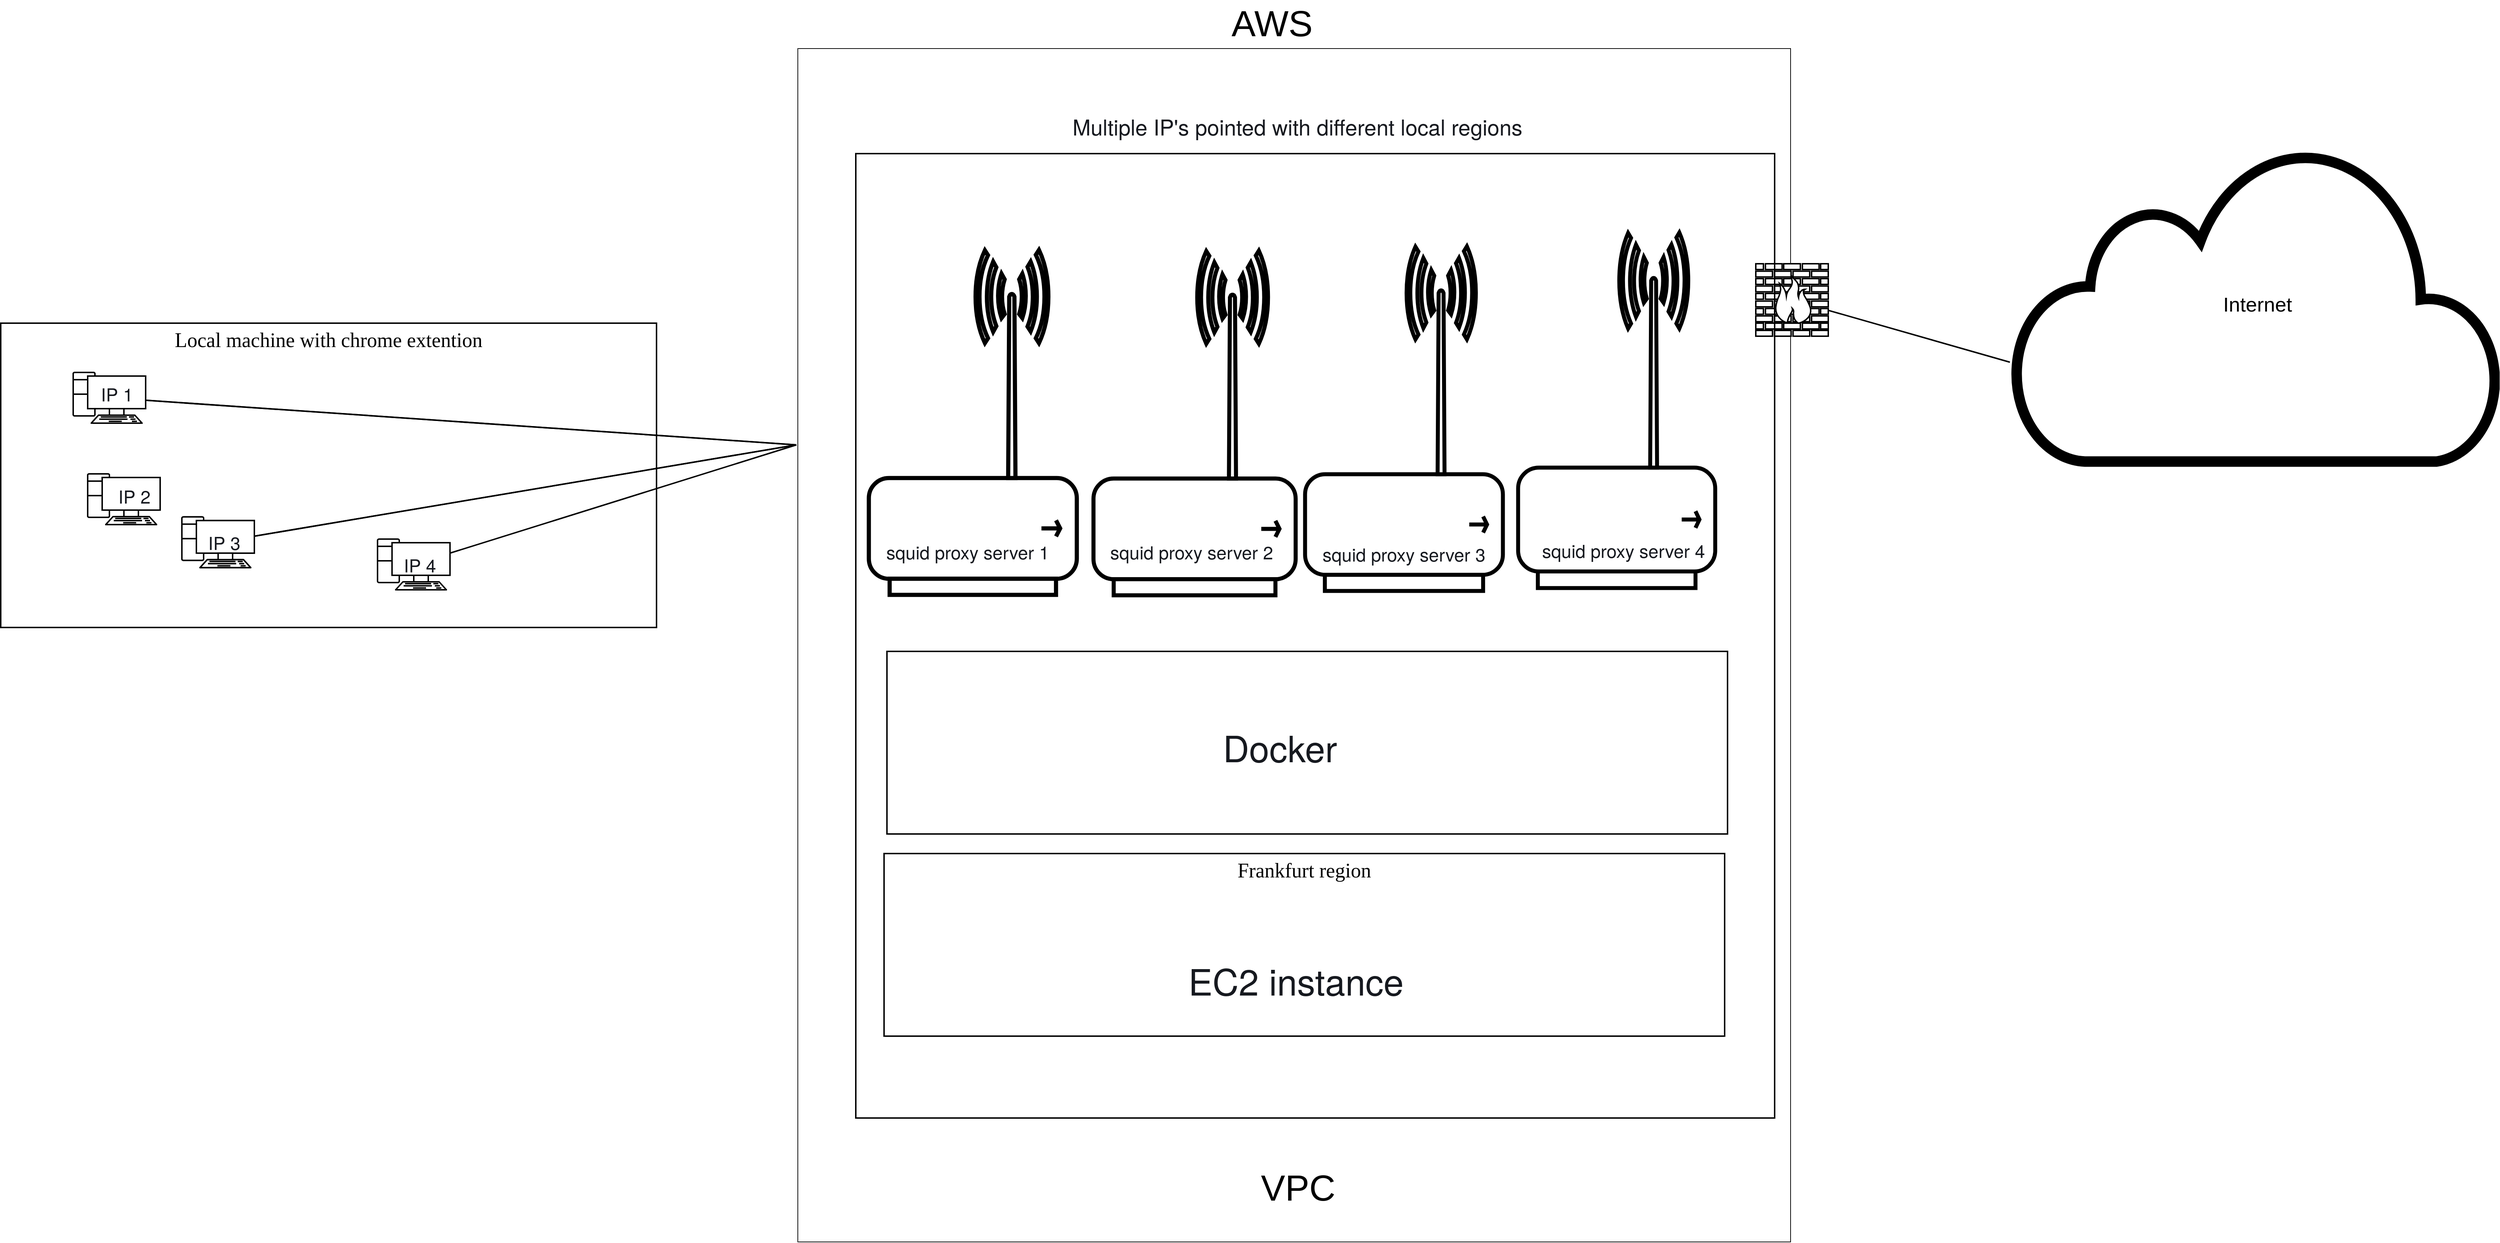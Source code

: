 <mxfile version="13.10.1" type="github">
  <diagram name="Page-1" id="bfe91b75-5d2c-26a0-9c1d-138518896778">
    <mxGraphModel dx="5263" dy="2177" grid="0" gridSize="10" guides="1" tooltips="1" connect="1" arrows="1" fold="1" page="0" pageScale="1" pageWidth="1100" pageHeight="850" background="none" math="0" shadow="0">
      <root>
        <mxCell id="0" />
        <mxCell id="HQYTzcnKR_xj2mCuHYZr-74" value="Untitled Layer" parent="0" />
        <mxCell id="HQYTzcnKR_xj2mCuHYZr-75" value="Local machine with chrome extention&lt;br&gt;" style="whiteSpace=wrap;html=1;shadow=0;comic=0;strokeWidth=2;fillColor=none;fontFamily=Verdana;fontSize=28;align=center;arcSize=11;verticalAlign=top;" vertex="1" parent="HQYTzcnKR_xj2mCuHYZr-74">
          <mxGeometry x="-1044" y="532" width="905" height="420" as="geometry" />
        </mxCell>
        <mxCell id="HQYTzcnKR_xj2mCuHYZr-78" style="edgeStyle=none;html=1;labelBackgroundColor=none;endArrow=none;endFill=0;strokeWidth=2;fontFamily=Verdana;fontSize=15;" edge="1" parent="HQYTzcnKR_xj2mCuHYZr-74" source="HQYTzcnKR_xj2mCuHYZr-79">
          <mxGeometry relative="1" as="geometry">
            <mxPoint x="1466.0" y="497" as="targetPoint" />
          </mxGeometry>
        </mxCell>
        <mxCell id="HQYTzcnKR_xj2mCuHYZr-79" value="" style="verticalAlign=top;verticalLabelPosition=bottom;labelPosition=center;align=center;html=1;gradientDirection=north;strokeWidth=2;shape=mxgraph.networks.router;shadow=0;comic=0;" vertex="1" parent="HQYTzcnKR_xj2mCuHYZr-74">
          <mxGeometry x="1276" y="482" width="100" height="30" as="geometry" />
        </mxCell>
        <mxCell id="HQYTzcnKR_xj2mCuHYZr-80" value="" style="verticalAlign=top;verticalLabelPosition=bottom;labelPosition=center;align=center;html=1;gradientDirection=north;strokeWidth=2;shape=mxgraph.networks.pc;shadow=0;comic=0;" vertex="1" parent="HQYTzcnKR_xj2mCuHYZr-74">
          <mxGeometry x="106.0" y="365" width="100" height="70" as="geometry" />
        </mxCell>
        <mxCell id="HQYTzcnKR_xj2mCuHYZr-81" value="" style="verticalAlign=top;verticalLabelPosition=bottom;labelPosition=center;align=center;html=1;gradientDirection=north;strokeWidth=2;shape=mxgraph.networks.pc;shadow=0;comic=0;" vertex="1" parent="HQYTzcnKR_xj2mCuHYZr-74">
          <mxGeometry x="246.0" y="365" width="100" height="70" as="geometry" />
        </mxCell>
        <mxCell id="HQYTzcnKR_xj2mCuHYZr-82" value="" style="verticalAlign=top;verticalLabelPosition=bottom;labelPosition=center;align=center;html=1;gradientDirection=north;strokeWidth=2;shape=mxgraph.networks.pc;shadow=0;comic=0;" vertex="1" parent="HQYTzcnKR_xj2mCuHYZr-74">
          <mxGeometry x="366.0" y="365" width="100" height="70" as="geometry" />
        </mxCell>
        <mxCell id="HQYTzcnKR_xj2mCuHYZr-83" value="" style="verticalAlign=top;verticalLabelPosition=bottom;labelPosition=center;align=center;html=1;gradientDirection=north;strokeWidth=2;shape=mxgraph.networks.pc;shadow=0;comic=0;" vertex="1" parent="HQYTzcnKR_xj2mCuHYZr-74">
          <mxGeometry x="486.0" y="365" width="100" height="70" as="geometry" />
        </mxCell>
        <mxCell id="HQYTzcnKR_xj2mCuHYZr-84" value="" style="verticalAlign=top;verticalLabelPosition=bottom;labelPosition=center;align=center;html=1;gradientDirection=north;strokeWidth=2;shape=mxgraph.networks.pc;shadow=0;comic=0;" vertex="1" parent="HQYTzcnKR_xj2mCuHYZr-74">
          <mxGeometry x="616.0" y="365" width="100" height="70" as="geometry" />
        </mxCell>
        <mxCell id="HQYTzcnKR_xj2mCuHYZr-85" value="" style="verticalAlign=top;verticalLabelPosition=bottom;labelPosition=center;align=center;html=1;gradientDirection=north;strokeWidth=2;shape=mxgraph.networks.printer;shadow=0;comic=0;" vertex="1" parent="HQYTzcnKR_xj2mCuHYZr-74">
          <mxGeometry x="746.0" y="350" width="100" height="100" as="geometry" />
        </mxCell>
        <mxCell id="HQYTzcnKR_xj2mCuHYZr-86" style="edgeStyle=orthogonalEdgeStyle;html=1;labelBackgroundColor=none;endArrow=none;endFill=0;strokeWidth=2;fontFamily=Verdana;fontSize=15;" edge="1" parent="HQYTzcnKR_xj2mCuHYZr-74" source="HQYTzcnKR_xj2mCuHYZr-87" target="HQYTzcnKR_xj2mCuHYZr-79">
          <mxGeometry relative="1" as="geometry">
            <mxPoint x="1056.0" y="10" as="targetPoint" />
            <mxPoint x="1176" y="220" as="sourcePoint" />
            <Array as="points">
              <mxPoint x="1316" y="250" />
            </Array>
          </mxGeometry>
        </mxCell>
        <mxCell id="HQYTzcnKR_xj2mCuHYZr-87" value="" style="verticalAlign=top;verticalLabelPosition=bottom;labelPosition=center;align=center;html=1;gradientDirection=north;strokeWidth=2;shape=mxgraph.networks.wireless_hub;shadow=0;comic=0;" vertex="1" parent="HQYTzcnKR_xj2mCuHYZr-74">
          <mxGeometry x="646.0" y="175" width="100" height="85" as="geometry" />
        </mxCell>
        <mxCell id="HQYTzcnKR_xj2mCuHYZr-88" style="edgeStyle=none;html=1;labelBackgroundColor=none;endArrow=none;endFill=0;strokeWidth=2;fontFamily=Verdana;fontSize=15;" edge="1" parent="HQYTzcnKR_xj2mCuHYZr-74" source="HQYTzcnKR_xj2mCuHYZr-80" target="HQYTzcnKR_xj2mCuHYZr-87">
          <mxGeometry relative="1" as="geometry">
            <mxPoint x="626.0" y="295" as="targetPoint" />
          </mxGeometry>
        </mxCell>
        <mxCell id="HQYTzcnKR_xj2mCuHYZr-89" style="edgeStyle=none;html=1;labelBackgroundColor=none;endArrow=none;endFill=0;strokeWidth=2;fontFamily=Verdana;fontSize=15;" edge="1" parent="HQYTzcnKR_xj2mCuHYZr-74" source="HQYTzcnKR_xj2mCuHYZr-82" target="HQYTzcnKR_xj2mCuHYZr-87">
          <mxGeometry relative="1" as="geometry" />
        </mxCell>
        <mxCell id="HQYTzcnKR_xj2mCuHYZr-90" style="edgeStyle=none;html=1;labelBackgroundColor=none;endArrow=none;endFill=0;strokeWidth=2;fontFamily=Verdana;fontSize=15;" edge="1" parent="HQYTzcnKR_xj2mCuHYZr-74" source="HQYTzcnKR_xj2mCuHYZr-83" target="HQYTzcnKR_xj2mCuHYZr-87">
          <mxGeometry relative="1" as="geometry" />
        </mxCell>
        <mxCell id="HQYTzcnKR_xj2mCuHYZr-91" style="edgeStyle=none;html=1;labelBackgroundColor=none;endArrow=none;endFill=0;strokeWidth=2;fontFamily=Verdana;fontSize=15;" edge="1" parent="HQYTzcnKR_xj2mCuHYZr-74" source="HQYTzcnKR_xj2mCuHYZr-84" target="HQYTzcnKR_xj2mCuHYZr-87">
          <mxGeometry relative="1" as="geometry" />
        </mxCell>
        <mxCell id="HQYTzcnKR_xj2mCuHYZr-92" style="edgeStyle=none;html=1;labelBackgroundColor=none;endArrow=none;endFill=0;strokeWidth=2;fontFamily=Verdana;fontSize=15;" edge="1" parent="HQYTzcnKR_xj2mCuHYZr-74" source="HQYTzcnKR_xj2mCuHYZr-85" target="HQYTzcnKR_xj2mCuHYZr-87">
          <mxGeometry relative="1" as="geometry" />
        </mxCell>
        <mxCell id="HQYTzcnKR_xj2mCuHYZr-93" value="" style="verticalAlign=top;verticalLabelPosition=bottom;labelPosition=center;align=center;html=1;gradientDirection=north;strokeWidth=2;shape=mxgraph.networks.pc;shadow=0;comic=0;" vertex="1" parent="HQYTzcnKR_xj2mCuHYZr-74">
          <mxGeometry x="-944.0" y="600.002" width="100" height="70" as="geometry" />
        </mxCell>
        <mxCell id="HQYTzcnKR_xj2mCuHYZr-94" value="" style="verticalAlign=top;verticalLabelPosition=bottom;labelPosition=center;align=center;html=1;gradientDirection=north;strokeWidth=2;shape=mxgraph.networks.pc;shadow=0;comic=0;" vertex="1" parent="HQYTzcnKR_xj2mCuHYZr-74">
          <mxGeometry x="-924.0" y="740.002" width="100" height="70" as="geometry" />
        </mxCell>
        <mxCell id="HQYTzcnKR_xj2mCuHYZr-95" value="" style="verticalAlign=top;verticalLabelPosition=bottom;labelPosition=center;align=center;html=1;gradientDirection=north;strokeWidth=2;shape=mxgraph.networks.pc;shadow=0;comic=0;" vertex="1" parent="HQYTzcnKR_xj2mCuHYZr-74">
          <mxGeometry x="-794.0" y="799.412" width="100" height="70" as="geometry" />
        </mxCell>
        <mxCell id="HQYTzcnKR_xj2mCuHYZr-96" value="" style="verticalAlign=top;verticalLabelPosition=bottom;labelPosition=center;align=center;html=1;gradientDirection=north;strokeWidth=2;shape=mxgraph.networks.pc;shadow=0;comic=0;" vertex="1" parent="HQYTzcnKR_xj2mCuHYZr-74">
          <mxGeometry x="-524.0" y="830.002" width="100" height="70" as="geometry" />
        </mxCell>
        <mxCell id="HQYTzcnKR_xj2mCuHYZr-97" value="" style="verticalAlign=top;verticalLabelPosition=bottom;labelPosition=center;align=center;html=1;gradientDirection=north;strokeWidth=2;shape=mxgraph.networks.pc;shadow=0;comic=0;" vertex="1" parent="HQYTzcnKR_xj2mCuHYZr-74">
          <mxGeometry x="616.0" y="799.412" width="100" height="70" as="geometry" />
        </mxCell>
        <mxCell id="HQYTzcnKR_xj2mCuHYZr-98" style="edgeStyle=orthogonalEdgeStyle;html=1;labelBackgroundColor=none;endArrow=none;endFill=0;strokeWidth=2;fontFamily=Verdana;fontSize=15;" edge="1" parent="HQYTzcnKR_xj2mCuHYZr-74" source="HQYTzcnKR_xj2mCuHYZr-99" target="HQYTzcnKR_xj2mCuHYZr-79">
          <mxGeometry relative="1" as="geometry">
            <mxPoint x="1156" y="30" as="targetPoint" />
            <Array as="points">
              <mxPoint x="1316" y="680" />
            </Array>
          </mxGeometry>
        </mxCell>
        <mxCell id="HQYTzcnKR_xj2mCuHYZr-99" value="" style="verticalAlign=top;verticalLabelPosition=bottom;labelPosition=center;align=center;html=1;gradientDirection=north;strokeWidth=2;shape=mxgraph.networks.wireless_hub;shadow=0;comic=0;" vertex="1" parent="HQYTzcnKR_xj2mCuHYZr-74">
          <mxGeometry x="646.0" y="609.412" width="100" height="85" as="geometry" />
        </mxCell>
        <mxCell id="HQYTzcnKR_xj2mCuHYZr-100" style="edgeStyle=none;html=1;labelBackgroundColor=none;endArrow=none;endFill=0;strokeWidth=2;fontFamily=Verdana;fontSize=15;entryX=0;entryY=0.5;entryDx=0;entryDy=0;" edge="1" parent="HQYTzcnKR_xj2mCuHYZr-74" source="HQYTzcnKR_xj2mCuHYZr-93">
          <mxGeometry relative="1" as="geometry">
            <mxPoint x="54" y="700" as="targetPoint" />
          </mxGeometry>
        </mxCell>
        <mxCell id="HQYTzcnKR_xj2mCuHYZr-101" style="edgeStyle=none;html=1;labelBackgroundColor=none;endArrow=none;endFill=0;strokeWidth=2;fontFamily=Verdana;fontSize=15;entryX=0;entryY=0.5;entryDx=0;entryDy=0;" edge="1" parent="HQYTzcnKR_xj2mCuHYZr-74" source="HQYTzcnKR_xj2mCuHYZr-95">
          <mxGeometry relative="1" as="geometry">
            <mxPoint x="54" y="700" as="targetPoint" />
          </mxGeometry>
        </mxCell>
        <mxCell id="HQYTzcnKR_xj2mCuHYZr-102" style="edgeStyle=none;html=1;labelBackgroundColor=none;endArrow=none;endFill=0;strokeWidth=2;fontFamily=Verdana;fontSize=15;entryX=0;entryY=0.5;entryDx=0;entryDy=0;" edge="1" parent="HQYTzcnKR_xj2mCuHYZr-74" source="HQYTzcnKR_xj2mCuHYZr-96">
          <mxGeometry relative="1" as="geometry">
            <mxPoint x="54" y="700" as="targetPoint" />
          </mxGeometry>
        </mxCell>
        <mxCell id="HQYTzcnKR_xj2mCuHYZr-103" style="edgeStyle=none;html=1;labelBackgroundColor=none;endArrow=none;endFill=0;strokeWidth=2;fontFamily=Verdana;fontSize=15;" edge="1" parent="HQYTzcnKR_xj2mCuHYZr-74" source="HQYTzcnKR_xj2mCuHYZr-97" target="HQYTzcnKR_xj2mCuHYZr-99">
          <mxGeometry relative="1" as="geometry" />
        </mxCell>
        <mxCell id="HQYTzcnKR_xj2mCuHYZr-111" value="" style="verticalAlign=top;verticalLabelPosition=bottom;labelPosition=center;align=center;html=1;gradientDirection=north;strokeWidth=2;shape=mxgraph.networks.pc;shadow=0;comic=0;" vertex="1" parent="HQYTzcnKR_xj2mCuHYZr-74">
          <mxGeometry x="106.0" y="1270.412" width="100" height="70" as="geometry" />
        </mxCell>
        <mxCell id="HQYTzcnKR_xj2mCuHYZr-112" value="" style="verticalAlign=top;verticalLabelPosition=bottom;labelPosition=center;align=center;html=1;gradientDirection=north;strokeWidth=2;shape=mxgraph.networks.pc;shadow=0;comic=0;" vertex="1" parent="HQYTzcnKR_xj2mCuHYZr-74">
          <mxGeometry x="246.0" y="1270.412" width="100" height="70" as="geometry" />
        </mxCell>
        <mxCell id="HQYTzcnKR_xj2mCuHYZr-113" value="" style="verticalAlign=top;verticalLabelPosition=bottom;labelPosition=center;align=center;html=1;gradientDirection=north;strokeWidth=2;shape=mxgraph.networks.pc;shadow=0;comic=0;" vertex="1" parent="HQYTzcnKR_xj2mCuHYZr-74">
          <mxGeometry x="366.0" y="1270.412" width="100" height="70" as="geometry" />
        </mxCell>
        <mxCell id="HQYTzcnKR_xj2mCuHYZr-114" value="" style="verticalAlign=top;verticalLabelPosition=bottom;labelPosition=center;align=center;html=1;gradientDirection=north;strokeWidth=2;shape=mxgraph.networks.pc;shadow=0;comic=0;" vertex="1" parent="HQYTzcnKR_xj2mCuHYZr-74">
          <mxGeometry x="486.0" y="1270.412" width="100" height="70" as="geometry" />
        </mxCell>
        <mxCell id="HQYTzcnKR_xj2mCuHYZr-115" value="" style="verticalAlign=top;verticalLabelPosition=bottom;labelPosition=center;align=center;html=1;gradientDirection=north;strokeWidth=2;shape=mxgraph.networks.pc;shadow=0;comic=0;" vertex="1" parent="HQYTzcnKR_xj2mCuHYZr-74">
          <mxGeometry x="616.0" y="1270.412" width="100" height="70" as="geometry" />
        </mxCell>
        <mxCell id="HQYTzcnKR_xj2mCuHYZr-116" value="" style="verticalAlign=top;verticalLabelPosition=bottom;labelPosition=center;align=center;html=1;gradientDirection=north;strokeWidth=2;shape=mxgraph.networks.printer;shadow=0;comic=0;" vertex="1" parent="HQYTzcnKR_xj2mCuHYZr-74">
          <mxGeometry x="746.0" y="1255.412" width="100" height="100" as="geometry" />
        </mxCell>
        <mxCell id="HQYTzcnKR_xj2mCuHYZr-117" style="edgeStyle=orthogonalEdgeStyle;html=1;labelBackgroundColor=none;endArrow=none;endFill=0;strokeWidth=2;fontFamily=Verdana;fontSize=28;" edge="1" parent="HQYTzcnKR_xj2mCuHYZr-74" source="HQYTzcnKR_xj2mCuHYZr-118" target="HQYTzcnKR_xj2mCuHYZr-79">
          <mxGeometry relative="1" as="geometry">
            <mxPoint x="1216" y="360" as="targetPoint" />
            <Array as="points">
              <mxPoint x="1346" y="1152" />
            </Array>
          </mxGeometry>
        </mxCell>
        <mxCell id="HQYTzcnKR_xj2mCuHYZr-118" value="" style="verticalAlign=top;verticalLabelPosition=bottom;labelPosition=center;align=center;html=1;gradientDirection=north;strokeWidth=2;shape=mxgraph.networks.wireless_hub;shadow=0;comic=0;" vertex="1" parent="HQYTzcnKR_xj2mCuHYZr-74">
          <mxGeometry x="646.0" y="1080.412" width="100" height="85" as="geometry" />
        </mxCell>
        <mxCell id="HQYTzcnKR_xj2mCuHYZr-119" style="edgeStyle=none;html=1;labelBackgroundColor=none;endArrow=none;endFill=0;strokeWidth=2;fontFamily=Verdana;fontSize=15;" edge="1" parent="HQYTzcnKR_xj2mCuHYZr-74" source="HQYTzcnKR_xj2mCuHYZr-111" target="HQYTzcnKR_xj2mCuHYZr-118">
          <mxGeometry relative="1" as="geometry">
            <mxPoint x="626.0" y="1200.412" as="targetPoint" />
          </mxGeometry>
        </mxCell>
        <mxCell id="HQYTzcnKR_xj2mCuHYZr-120" style="edgeStyle=none;html=1;labelBackgroundColor=none;endArrow=none;endFill=0;strokeWidth=2;fontFamily=Verdana;fontSize=15;" edge="1" parent="HQYTzcnKR_xj2mCuHYZr-74" source="HQYTzcnKR_xj2mCuHYZr-113" target="HQYTzcnKR_xj2mCuHYZr-118">
          <mxGeometry relative="1" as="geometry" />
        </mxCell>
        <mxCell id="HQYTzcnKR_xj2mCuHYZr-121" style="edgeStyle=none;html=1;labelBackgroundColor=none;endArrow=none;endFill=0;strokeWidth=2;fontFamily=Verdana;fontSize=15;" edge="1" parent="HQYTzcnKR_xj2mCuHYZr-74" source="HQYTzcnKR_xj2mCuHYZr-114" target="HQYTzcnKR_xj2mCuHYZr-118">
          <mxGeometry relative="1" as="geometry" />
        </mxCell>
        <mxCell id="HQYTzcnKR_xj2mCuHYZr-122" style="edgeStyle=none;html=1;labelBackgroundColor=none;endArrow=none;endFill=0;strokeWidth=2;fontFamily=Verdana;fontSize=15;" edge="1" parent="HQYTzcnKR_xj2mCuHYZr-74" source="HQYTzcnKR_xj2mCuHYZr-115" target="HQYTzcnKR_xj2mCuHYZr-118">
          <mxGeometry relative="1" as="geometry" />
        </mxCell>
        <mxCell id="HQYTzcnKR_xj2mCuHYZr-123" style="edgeStyle=none;html=1;labelBackgroundColor=none;endArrow=none;endFill=0;strokeWidth=2;fontFamily=Verdana;fontSize=15;" edge="1" parent="HQYTzcnKR_xj2mCuHYZr-74" source="HQYTzcnKR_xj2mCuHYZr-116" target="HQYTzcnKR_xj2mCuHYZr-118">
          <mxGeometry relative="1" as="geometry" />
        </mxCell>
        <mxCell id="HQYTzcnKR_xj2mCuHYZr-124" value="" style="whiteSpace=wrap;html=1;" vertex="1" parent="HQYTzcnKR_xj2mCuHYZr-74">
          <mxGeometry x="136" y="890" width="730" height="80" as="geometry" />
        </mxCell>
        <mxCell id="HQYTzcnKR_xj2mCuHYZr-125" value="" style="whiteSpace=wrap;html=1;" vertex="1" parent="HQYTzcnKR_xj2mCuHYZr-74">
          <mxGeometry x="56" y="153" width="1370" height="1647" as="geometry" />
        </mxCell>
        <mxCell id="HQYTzcnKR_xj2mCuHYZr-126" value="" style="verticalAlign=top;verticalLabelPosition=bottom;labelPosition=center;align=center;html=1;gradientDirection=north;strokeWidth=2;shape=mxgraph.networks.wireless_hub;shadow=0;comic=0;" vertex="1" parent="HQYTzcnKR_xj2mCuHYZr-74">
          <mxGeometry x="154" y="431" width="287" height="476" as="geometry" />
        </mxCell>
        <mxCell id="HQYTzcnKR_xj2mCuHYZr-127" value="" style="verticalAlign=top;verticalLabelPosition=bottom;labelPosition=center;align=center;html=1;gradientDirection=north;strokeWidth=2;shape=mxgraph.networks.wireless_hub;shadow=0;comic=0;" vertex="1" parent="HQYTzcnKR_xj2mCuHYZr-74">
          <mxGeometry x="464" y="432" width="279" height="475.59" as="geometry" />
        </mxCell>
        <mxCell id="HQYTzcnKR_xj2mCuHYZr-128" value="" style="verticalAlign=top;verticalLabelPosition=bottom;labelPosition=center;align=center;html=1;gradientDirection=north;strokeWidth=2;shape=mxgraph.networks.wireless_hub;shadow=0;comic=0;" vertex="1" parent="HQYTzcnKR_xj2mCuHYZr-74">
          <mxGeometry x="756" y="426" width="273" height="475.59" as="geometry" />
        </mxCell>
        <mxCell id="HQYTzcnKR_xj2mCuHYZr-129" value="VPC" style="text;html=1;resizable=0;autosize=1;align=center;verticalAlign=middle;points=[];fillColor=none;strokeColor=none;fontSize=50;" vertex="1" parent="HQYTzcnKR_xj2mCuHYZr-74">
          <mxGeometry x="686" y="1690" width="120" height="70" as="geometry" />
        </mxCell>
        <mxCell id="HQYTzcnKR_xj2mCuHYZr-130" value="&lt;span style=&quot;color: rgb(22 , 25 , 31) ; font-family: &amp;#34;amazon ember&amp;#34; , &amp;#34;helvetica neue&amp;#34; , &amp;#34;roboto&amp;#34; , &amp;#34;arial&amp;#34; , sans-serif ; text-align: left ; background-color: rgb(255 , 255 , 255)&quot;&gt;EC2 instance&lt;/span&gt;" style="text;html=1;resizable=0;autosize=1;align=center;verticalAlign=middle;points=[];fillColor=none;strokeColor=none;fontSize=50;" vertex="1" parent="HQYTzcnKR_xj2mCuHYZr-74">
          <mxGeometry x="589" y="1408" width="307" height="64" as="geometry" />
        </mxCell>
        <mxCell id="1" parent="0" visible="0" />
        <mxCell id="7c3789c024ecab99-81" value="Campus wing C" style="whiteSpace=wrap;html=1;shadow=0;comic=0;strokeWidth=2;fillColor=none;fontFamily=Verdana;fontSize=28;align=center;arcSize=11;verticalAlign=top;" parent="1" vertex="1">
          <mxGeometry x="-1002" y="904" width="905" height="420" as="geometry" />
        </mxCell>
        <mxCell id="7c3789c024ecab99-55" style="edgeStyle=none;html=1;labelBackgroundColor=none;endArrow=none;endFill=0;strokeWidth=2;fontFamily=Verdana;fontSize=28;" parent="1" source="7c3789c024ecab99-8" target="7c3789c024ecab99-54" edge="1">
          <mxGeometry relative="1" as="geometry">
            <mxPoint x="1660" y="837.0" as="targetPoint" />
          </mxGeometry>
        </mxCell>
        <mxCell id="7c3789c024ecab99-8" value="" style="verticalAlign=top;verticalLabelPosition=bottom;labelPosition=center;align=center;html=1;gradientDirection=north;strokeWidth=2;shape=mxgraph.networks.firewall;shadow=0;comic=0;" parent="1" vertex="1">
          <mxGeometry x="1490" y="847" width="100" height="100" as="geometry" />
        </mxCell>
        <mxCell id="7c3789c024ecab99-52" style="edgeStyle=none;html=1;labelBackgroundColor=none;endArrow=none;endFill=0;strokeWidth=2;fontFamily=Verdana;fontSize=15;" parent="1" source="7c3789c024ecab99-10" target="7c3789c024ecab99-8" edge="1">
          <mxGeometry relative="1" as="geometry">
            <mxPoint x="1550.0" y="917" as="targetPoint" />
          </mxGeometry>
        </mxCell>
        <mxCell id="7c3789c024ecab99-10" value="" style="verticalAlign=top;verticalLabelPosition=bottom;labelPosition=center;align=center;html=1;gradientDirection=north;strokeWidth=2;shape=mxgraph.networks.router;shadow=0;comic=0;" parent="1" vertex="1">
          <mxGeometry x="1300" y="882" width="100" height="30" as="geometry" />
        </mxCell>
        <mxCell id="7c3789c024ecab99-20" value="" style="verticalAlign=top;verticalLabelPosition=bottom;labelPosition=center;align=center;html=1;gradientDirection=north;strokeWidth=2;shape=mxgraph.networks.pc;shadow=0;comic=0;" parent="1" vertex="1">
          <mxGeometry x="130.0" y="765" width="100" height="70" as="geometry" />
        </mxCell>
        <mxCell id="7c3789c024ecab99-21" value="" style="verticalAlign=top;verticalLabelPosition=bottom;labelPosition=center;align=center;html=1;gradientDirection=north;strokeWidth=2;shape=mxgraph.networks.pc;shadow=0;comic=0;" parent="1" vertex="1">
          <mxGeometry x="270.0" y="765" width="100" height="70" as="geometry" />
        </mxCell>
        <mxCell id="7c3789c024ecab99-23" value="" style="verticalAlign=top;verticalLabelPosition=bottom;labelPosition=center;align=center;html=1;gradientDirection=north;strokeWidth=2;shape=mxgraph.networks.pc;shadow=0;comic=0;" parent="1" vertex="1">
          <mxGeometry x="390.0" y="765" width="100" height="70" as="geometry" />
        </mxCell>
        <mxCell id="7c3789c024ecab99-25" value="" style="verticalAlign=top;verticalLabelPosition=bottom;labelPosition=center;align=center;html=1;gradientDirection=north;strokeWidth=2;shape=mxgraph.networks.pc;shadow=0;comic=0;" parent="1" vertex="1">
          <mxGeometry x="510.0" y="765" width="100" height="70" as="geometry" />
        </mxCell>
        <mxCell id="7c3789c024ecab99-27" value="" style="verticalAlign=top;verticalLabelPosition=bottom;labelPosition=center;align=center;html=1;gradientDirection=north;strokeWidth=2;shape=mxgraph.networks.pc;shadow=0;comic=0;" parent="1" vertex="1">
          <mxGeometry x="640.0" y="765" width="100" height="70" as="geometry" />
        </mxCell>
        <mxCell id="7c3789c024ecab99-29" value="" style="verticalAlign=top;verticalLabelPosition=bottom;labelPosition=center;align=center;html=1;gradientDirection=north;strokeWidth=2;shape=mxgraph.networks.printer;shadow=0;comic=0;" parent="1" vertex="1">
          <mxGeometry x="770.0" y="750" width="100" height="100" as="geometry" />
        </mxCell>
        <mxCell id="7c3789c024ecab99-50" style="edgeStyle=orthogonalEdgeStyle;html=1;labelBackgroundColor=none;endArrow=none;endFill=0;strokeWidth=2;fontFamily=Verdana;fontSize=15;" parent="1" source="7c3789c024ecab99-30" target="7c3789c024ecab99-10" edge="1">
          <mxGeometry relative="1" as="geometry">
            <mxPoint x="1080.0" y="410" as="targetPoint" />
            <mxPoint x="1200" y="620" as="sourcePoint" />
            <Array as="points">
              <mxPoint x="1340" y="650" />
            </Array>
          </mxGeometry>
        </mxCell>
        <mxCell id="7c3789c024ecab99-30" value="" style="verticalAlign=top;verticalLabelPosition=bottom;labelPosition=center;align=center;html=1;gradientDirection=north;strokeWidth=2;shape=mxgraph.networks.wireless_hub;shadow=0;comic=0;" parent="1" vertex="1">
          <mxGeometry x="670.0" y="575" width="100" height="85" as="geometry" />
        </mxCell>
        <mxCell id="7c3789c024ecab99-19" style="edgeStyle=none;html=1;labelBackgroundColor=none;endArrow=none;endFill=0;strokeWidth=2;fontFamily=Verdana;fontSize=15;" parent="1" source="7c3789c024ecab99-20" target="7c3789c024ecab99-30" edge="1">
          <mxGeometry relative="1" as="geometry">
            <mxPoint x="650.0" y="695" as="targetPoint" />
          </mxGeometry>
        </mxCell>
        <mxCell id="7c3789c024ecab99-22" style="edgeStyle=none;html=1;labelBackgroundColor=none;endArrow=none;endFill=0;strokeWidth=2;fontFamily=Verdana;fontSize=15;" parent="1" source="7c3789c024ecab99-23" target="7c3789c024ecab99-30" edge="1">
          <mxGeometry relative="1" as="geometry" />
        </mxCell>
        <mxCell id="7c3789c024ecab99-24" style="edgeStyle=none;html=1;labelBackgroundColor=none;endArrow=none;endFill=0;strokeWidth=2;fontFamily=Verdana;fontSize=15;" parent="1" source="7c3789c024ecab99-25" target="7c3789c024ecab99-30" edge="1">
          <mxGeometry relative="1" as="geometry" />
        </mxCell>
        <mxCell id="7c3789c024ecab99-26" style="edgeStyle=none;html=1;labelBackgroundColor=none;endArrow=none;endFill=0;strokeWidth=2;fontFamily=Verdana;fontSize=15;" parent="1" source="7c3789c024ecab99-27" target="7c3789c024ecab99-30" edge="1">
          <mxGeometry relative="1" as="geometry" />
        </mxCell>
        <mxCell id="7c3789c024ecab99-28" style="edgeStyle=none;html=1;labelBackgroundColor=none;endArrow=none;endFill=0;strokeWidth=2;fontFamily=Verdana;fontSize=15;" parent="1" source="7c3789c024ecab99-29" target="7c3789c024ecab99-30" edge="1">
          <mxGeometry relative="1" as="geometry" />
        </mxCell>
        <mxCell id="7c3789c024ecab99-34" value="" style="verticalAlign=top;verticalLabelPosition=bottom;labelPosition=center;align=center;html=1;gradientDirection=north;strokeWidth=2;shape=mxgraph.networks.pc;shadow=0;comic=0;" parent="1" vertex="1">
          <mxGeometry x="-920.0" y="1000.002" width="100" height="70" as="geometry" />
        </mxCell>
        <mxCell id="7c3789c024ecab99-35" value="" style="verticalAlign=top;verticalLabelPosition=bottom;labelPosition=center;align=center;html=1;gradientDirection=north;strokeWidth=2;shape=mxgraph.networks.pc;shadow=0;comic=0;" parent="1" vertex="1">
          <mxGeometry x="-900.0" y="1140.002" width="100" height="70" as="geometry" />
        </mxCell>
        <mxCell id="7c3789c024ecab99-37" value="" style="verticalAlign=top;verticalLabelPosition=bottom;labelPosition=center;align=center;html=1;gradientDirection=north;strokeWidth=2;shape=mxgraph.networks.pc;shadow=0;comic=0;" parent="1" vertex="1">
          <mxGeometry x="-770.0" y="1199.412" width="100" height="70" as="geometry" />
        </mxCell>
        <mxCell id="7c3789c024ecab99-39" value="" style="verticalAlign=top;verticalLabelPosition=bottom;labelPosition=center;align=center;html=1;gradientDirection=north;strokeWidth=2;shape=mxgraph.networks.pc;shadow=0;comic=0;" parent="1" vertex="1">
          <mxGeometry x="-450.0" y="1250.002" width="100" height="70" as="geometry" />
        </mxCell>
        <mxCell id="7c3789c024ecab99-41" value="" style="verticalAlign=top;verticalLabelPosition=bottom;labelPosition=center;align=center;html=1;gradientDirection=north;strokeWidth=2;shape=mxgraph.networks.pc;shadow=0;comic=0;" parent="1" vertex="1">
          <mxGeometry x="640.0" y="1199.412" width="100" height="70" as="geometry" />
        </mxCell>
        <mxCell id="7c3789c024ecab99-51" style="edgeStyle=orthogonalEdgeStyle;html=1;labelBackgroundColor=none;endArrow=none;endFill=0;strokeWidth=2;fontFamily=Verdana;fontSize=15;" parent="1" source="7c3789c024ecab99-44" target="7c3789c024ecab99-10" edge="1">
          <mxGeometry relative="1" as="geometry">
            <mxPoint x="1180" y="430" as="targetPoint" />
            <Array as="points">
              <mxPoint x="1340" y="1080" />
            </Array>
          </mxGeometry>
        </mxCell>
        <mxCell id="7c3789c024ecab99-44" value="" style="verticalAlign=top;verticalLabelPosition=bottom;labelPosition=center;align=center;html=1;gradientDirection=north;strokeWidth=2;shape=mxgraph.networks.wireless_hub;shadow=0;comic=0;" parent="1" vertex="1">
          <mxGeometry x="670.0" y="1009.412" width="100" height="85" as="geometry" />
        </mxCell>
        <mxCell id="7c3789c024ecab99-33" style="edgeStyle=none;html=1;labelBackgroundColor=none;endArrow=none;endFill=0;strokeWidth=2;fontFamily=Verdana;fontSize=15;entryX=0;entryY=0.5;entryDx=0;entryDy=0;" parent="1" source="7c3789c024ecab99-34" edge="1">
          <mxGeometry relative="1" as="geometry">
            <mxPoint x="78" y="1100" as="targetPoint" />
          </mxGeometry>
        </mxCell>
        <mxCell id="7c3789c024ecab99-36" style="edgeStyle=none;html=1;labelBackgroundColor=none;endArrow=none;endFill=0;strokeWidth=2;fontFamily=Verdana;fontSize=15;entryX=0;entryY=0.5;entryDx=0;entryDy=0;" parent="1" source="7c3789c024ecab99-37" edge="1">
          <mxGeometry relative="1" as="geometry">
            <mxPoint x="78" y="1100" as="targetPoint" />
          </mxGeometry>
        </mxCell>
        <mxCell id="7c3789c024ecab99-38" style="edgeStyle=none;html=1;labelBackgroundColor=none;endArrow=none;endFill=0;strokeWidth=2;fontFamily=Verdana;fontSize=15;entryX=0;entryY=0.5;entryDx=0;entryDy=0;" parent="1" source="7c3789c024ecab99-39" edge="1">
          <mxGeometry relative="1" as="geometry">
            <mxPoint x="78" y="1100" as="targetPoint" />
          </mxGeometry>
        </mxCell>
        <mxCell id="7c3789c024ecab99-40" style="edgeStyle=none;html=1;labelBackgroundColor=none;endArrow=none;endFill=0;strokeWidth=2;fontFamily=Verdana;fontSize=15;" parent="1" source="7c3789c024ecab99-41" target="7c3789c024ecab99-44" edge="1">
          <mxGeometry relative="1" as="geometry" />
        </mxCell>
        <mxCell id="7c3789c024ecab99-53" value="Internet" style="html=1;gradientDirection=north;strokeWidth=2;shape=mxgraph.networks.cloud;shadow=0;comic=0;align=center;fontSize=28;" parent="1" vertex="1">
          <mxGeometry x="1760" y="689" width="330" height="140" as="geometry" />
        </mxCell>
        <mxCell id="7c3789c024ecab99-56" style="edgeStyle=none;html=1;labelBackgroundColor=none;endArrow=none;endFill=0;strokeWidth=2;fontFamily=Verdana;fontSize=28;" parent="1" source="7c3789c024ecab99-54" target="7c3789c024ecab99-53" edge="1">
          <mxGeometry relative="1" as="geometry" />
        </mxCell>
        <mxCell id="7c3789c024ecab99-54" value="" style="verticalAlign=top;verticalLabelPosition=bottom;labelPosition=center;align=center;html=1;gradientDirection=north;strokeWidth=2;shape=mxgraph.networks.router;shadow=0;comic=0;" parent="1" vertex="1">
          <mxGeometry x="1640" y="882" width="100" height="30" as="geometry" />
        </mxCell>
        <mxCell id="7c3789c024ecab99-60" style="edgeStyle=none;html=1;labelBackgroundColor=none;endArrow=none;endFill=0;strokeWidth=2;fontFamily=Verdana;fontSize=28;" parent="1" source="7c3789c024ecab99-57" target="7c3789c024ecab99-54" edge="1">
          <mxGeometry relative="1" as="geometry" />
        </mxCell>
        <mxCell id="7c3789c024ecab99-57" value="" style="verticalAlign=top;verticalLabelPosition=bottom;labelPosition=center;align=center;html=1;gradientDirection=north;strokeWidth=2;shape=mxgraph.networks.storage;shadow=0;comic=0;" parent="1" vertex="1">
          <mxGeometry x="1510" y="1079" width="100" height="100" as="geometry" />
        </mxCell>
        <mxCell id="7c3789c024ecab99-59" style="edgeStyle=none;html=1;labelBackgroundColor=none;endArrow=none;endFill=0;strokeWidth=2;fontFamily=Verdana;fontSize=28;" parent="1" source="7c3789c024ecab99-58" target="7c3789c024ecab99-54" edge="1">
          <mxGeometry relative="1" as="geometry">
            <mxPoint x="1570" y="827" as="targetPoint" />
          </mxGeometry>
        </mxCell>
        <mxCell id="7c3789c024ecab99-58" value="" style="verticalAlign=top;verticalLabelPosition=bottom;labelPosition=center;align=center;html=1;gradientDirection=north;strokeWidth=2;shape=mxgraph.networks.server_storage;shadow=0;comic=0;" parent="1" vertex="1">
          <mxGeometry x="1540" y="605" width="105" height="105" as="geometry" />
        </mxCell>
        <mxCell id="7c3789c024ecab99-61" value="" style="verticalAlign=top;verticalLabelPosition=bottom;labelPosition=center;align=center;html=1;gradientDirection=north;strokeWidth=2;shape=mxgraph.networks.pc;shadow=0;comic=0;" parent="1" vertex="1">
          <mxGeometry x="130.0" y="1670.412" width="100" height="70" as="geometry" />
        </mxCell>
        <mxCell id="7c3789c024ecab99-62" value="" style="verticalAlign=top;verticalLabelPosition=bottom;labelPosition=center;align=center;html=1;gradientDirection=north;strokeWidth=2;shape=mxgraph.networks.pc;shadow=0;comic=0;" parent="1" vertex="1">
          <mxGeometry x="270.0" y="1670.412" width="100" height="70" as="geometry" />
        </mxCell>
        <mxCell id="7c3789c024ecab99-63" value="" style="verticalAlign=top;verticalLabelPosition=bottom;labelPosition=center;align=center;html=1;gradientDirection=north;strokeWidth=2;shape=mxgraph.networks.pc;shadow=0;comic=0;" parent="1" vertex="1">
          <mxGeometry x="390.0" y="1670.412" width="100" height="70" as="geometry" />
        </mxCell>
        <mxCell id="7c3789c024ecab99-64" value="" style="verticalAlign=top;verticalLabelPosition=bottom;labelPosition=center;align=center;html=1;gradientDirection=north;strokeWidth=2;shape=mxgraph.networks.pc;shadow=0;comic=0;" parent="1" vertex="1">
          <mxGeometry x="510.0" y="1670.412" width="100" height="70" as="geometry" />
        </mxCell>
        <mxCell id="7c3789c024ecab99-65" value="" style="verticalAlign=top;verticalLabelPosition=bottom;labelPosition=center;align=center;html=1;gradientDirection=north;strokeWidth=2;shape=mxgraph.networks.pc;shadow=0;comic=0;" parent="1" vertex="1">
          <mxGeometry x="640.0" y="1670.412" width="100" height="70" as="geometry" />
        </mxCell>
        <mxCell id="7c3789c024ecab99-66" value="" style="verticalAlign=top;verticalLabelPosition=bottom;labelPosition=center;align=center;html=1;gradientDirection=north;strokeWidth=2;shape=mxgraph.networks.printer;shadow=0;comic=0;" parent="1" vertex="1">
          <mxGeometry x="770.0" y="1655.412" width="100" height="100" as="geometry" />
        </mxCell>
        <mxCell id="7c3789c024ecab99-75" style="edgeStyle=orthogonalEdgeStyle;html=1;labelBackgroundColor=none;endArrow=none;endFill=0;strokeWidth=2;fontFamily=Verdana;fontSize=28;" parent="1" source="7c3789c024ecab99-67" target="7c3789c024ecab99-10" edge="1">
          <mxGeometry relative="1" as="geometry">
            <mxPoint x="1240" y="760" as="targetPoint" />
            <Array as="points">
              <mxPoint x="1370" y="1552" />
            </Array>
          </mxGeometry>
        </mxCell>
        <mxCell id="7c3789c024ecab99-67" value="" style="verticalAlign=top;verticalLabelPosition=bottom;labelPosition=center;align=center;html=1;gradientDirection=north;strokeWidth=2;shape=mxgraph.networks.wireless_hub;shadow=0;comic=0;" parent="1" vertex="1">
          <mxGeometry x="670.0" y="1480.412" width="100" height="85" as="geometry" />
        </mxCell>
        <mxCell id="7c3789c024ecab99-68" style="edgeStyle=none;html=1;labelBackgroundColor=none;endArrow=none;endFill=0;strokeWidth=2;fontFamily=Verdana;fontSize=15;" parent="1" source="7c3789c024ecab99-61" target="7c3789c024ecab99-67" edge="1">
          <mxGeometry relative="1" as="geometry">
            <mxPoint x="650.0" y="1600.412" as="targetPoint" />
          </mxGeometry>
        </mxCell>
        <mxCell id="7c3789c024ecab99-69" style="edgeStyle=none;html=1;labelBackgroundColor=none;endArrow=none;endFill=0;strokeWidth=2;fontFamily=Verdana;fontSize=15;" parent="1" source="7c3789c024ecab99-63" target="7c3789c024ecab99-67" edge="1">
          <mxGeometry relative="1" as="geometry" />
        </mxCell>
        <mxCell id="7c3789c024ecab99-70" style="edgeStyle=none;html=1;labelBackgroundColor=none;endArrow=none;endFill=0;strokeWidth=2;fontFamily=Verdana;fontSize=15;" parent="1" source="7c3789c024ecab99-64" target="7c3789c024ecab99-67" edge="1">
          <mxGeometry relative="1" as="geometry" />
        </mxCell>
        <mxCell id="7c3789c024ecab99-71" style="edgeStyle=none;html=1;labelBackgroundColor=none;endArrow=none;endFill=0;strokeWidth=2;fontFamily=Verdana;fontSize=15;" parent="1" source="7c3789c024ecab99-65" target="7c3789c024ecab99-67" edge="1">
          <mxGeometry relative="1" as="geometry" />
        </mxCell>
        <mxCell id="7c3789c024ecab99-72" style="edgeStyle=none;html=1;labelBackgroundColor=none;endArrow=none;endFill=0;strokeWidth=2;fontFamily=Verdana;fontSize=15;" parent="1" source="7c3789c024ecab99-66" target="7c3789c024ecab99-67" edge="1">
          <mxGeometry relative="1" as="geometry" />
        </mxCell>
        <mxCell id="HQYTzcnKR_xj2mCuHYZr-1" value="" style="whiteSpace=wrap;html=1;" vertex="1" parent="1">
          <mxGeometry x="160" y="1290" width="730" height="80" as="geometry" />
        </mxCell>
        <mxCell id="HQYTzcnKR_xj2mCuHYZr-2" value="" style="whiteSpace=wrap;html=1;" vertex="1" parent="1">
          <mxGeometry x="80" y="110" width="1370" height="2130" as="geometry" />
        </mxCell>
        <mxCell id="HQYTzcnKR_xj2mCuHYZr-65" value="" style="verticalAlign=top;verticalLabelPosition=bottom;labelPosition=center;align=center;html=1;gradientDirection=north;strokeWidth=2;shape=mxgraph.networks.wireless_hub;shadow=0;comic=0;" vertex="1" parent="1">
          <mxGeometry x="230" y="550" width="210" height="475.59" as="geometry" />
        </mxCell>
        <mxCell id="HQYTzcnKR_xj2mCuHYZr-66" value="" style="verticalAlign=top;verticalLabelPosition=bottom;labelPosition=center;align=center;html=1;gradientDirection=north;strokeWidth=2;shape=mxgraph.networks.wireless_hub;shadow=0;comic=0;" vertex="1" parent="1">
          <mxGeometry x="500" y="550" width="210" height="475.59" as="geometry" />
        </mxCell>
        <mxCell id="HQYTzcnKR_xj2mCuHYZr-67" value="" style="verticalAlign=top;verticalLabelPosition=bottom;labelPosition=center;align=center;html=1;gradientDirection=north;strokeWidth=2;shape=mxgraph.networks.wireless_hub;shadow=0;comic=0;" vertex="1" parent="1">
          <mxGeometry x="760" y="550" width="210" height="475.59" as="geometry" />
        </mxCell>
        <mxCell id="HQYTzcnKR_xj2mCuHYZr-69" value="VPC" style="text;html=1;resizable=0;autosize=1;align=center;verticalAlign=middle;points=[];fillColor=none;strokeColor=none;fontSize=50;" vertex="1" parent="1">
          <mxGeometry x="710" y="2090" width="120" height="70" as="geometry" />
        </mxCell>
        <mxCell id="HQYTzcnKR_xj2mCuHYZr-73" value="Text" style="text;html=1;resizable=0;autosize=1;align=center;verticalAlign=middle;points=[];fillColor=none;strokeColor=none;fontSize=50;" vertex="1" parent="1">
          <mxGeometry x="760" y="1770" width="40" height="20" as="geometry" />
        </mxCell>
        <mxCell id="HQYTzcnKR_xj2mCuHYZr-3" value="Untitled Layer" parent="0" />
        <mxCell id="HQYTzcnKR_xj2mCuHYZr-5" style="edgeStyle=none;html=1;labelBackgroundColor=none;endArrow=none;endFill=0;strokeWidth=2;fontFamily=Verdana;fontSize=28;entryX=-0.011;entryY=0.684;entryDx=0;entryDy=0;entryPerimeter=0;" edge="1" parent="HQYTzcnKR_xj2mCuHYZr-3" source="HQYTzcnKR_xj2mCuHYZr-6" target="HQYTzcnKR_xj2mCuHYZr-33">
          <mxGeometry relative="1" as="geometry">
            <mxPoint x="1616.0" y="497" as="targetPoint" />
          </mxGeometry>
        </mxCell>
        <mxCell id="HQYTzcnKR_xj2mCuHYZr-6" value="" style="verticalAlign=top;verticalLabelPosition=bottom;labelPosition=center;align=center;html=1;gradientDirection=north;strokeWidth=2;shape=mxgraph.networks.firewall;shadow=0;comic=0;" vertex="1" parent="HQYTzcnKR_xj2mCuHYZr-3">
          <mxGeometry x="1378" y="450" width="100" height="100" as="geometry" />
        </mxCell>
        <mxCell id="HQYTzcnKR_xj2mCuHYZr-22" value="" style="verticalAlign=top;verticalLabelPosition=bottom;labelPosition=center;align=center;html=1;gradientDirection=north;strokeWidth=2;shape=mxgraph.networks.pc;shadow=0;comic=0;" vertex="1" parent="HQYTzcnKR_xj2mCuHYZr-3">
          <mxGeometry x="-944.0" y="600.002" width="100" height="70" as="geometry" />
        </mxCell>
        <mxCell id="HQYTzcnKR_xj2mCuHYZr-23" value="" style="verticalAlign=top;verticalLabelPosition=bottom;labelPosition=center;align=center;html=1;gradientDirection=north;strokeWidth=2;shape=mxgraph.networks.pc;shadow=0;comic=0;" vertex="1" parent="HQYTzcnKR_xj2mCuHYZr-3">
          <mxGeometry x="-924.0" y="740.002" width="100" height="70" as="geometry" />
        </mxCell>
        <mxCell id="HQYTzcnKR_xj2mCuHYZr-24" value="" style="verticalAlign=top;verticalLabelPosition=bottom;labelPosition=center;align=center;html=1;gradientDirection=north;strokeWidth=2;shape=mxgraph.networks.pc;shadow=0;comic=0;" vertex="1" parent="HQYTzcnKR_xj2mCuHYZr-3">
          <mxGeometry x="-794.0" y="799.412" width="100" height="70" as="geometry" />
        </mxCell>
        <mxCell id="HQYTzcnKR_xj2mCuHYZr-29" style="edgeStyle=none;html=1;labelBackgroundColor=none;endArrow=none;endFill=0;strokeWidth=2;fontFamily=Verdana;fontSize=15;entryX=0;entryY=0.5;entryDx=0;entryDy=0;" edge="1" parent="HQYTzcnKR_xj2mCuHYZr-3" source="HQYTzcnKR_xj2mCuHYZr-22">
          <mxGeometry relative="1" as="geometry">
            <mxPoint x="54" y="700" as="targetPoint" />
          </mxGeometry>
        </mxCell>
        <mxCell id="HQYTzcnKR_xj2mCuHYZr-30" style="edgeStyle=none;html=1;labelBackgroundColor=none;endArrow=none;endFill=0;strokeWidth=2;fontFamily=Verdana;fontSize=15;entryX=0;entryY=0.5;entryDx=0;entryDy=0;" edge="1" parent="HQYTzcnKR_xj2mCuHYZr-3" source="HQYTzcnKR_xj2mCuHYZr-24">
          <mxGeometry relative="1" as="geometry">
            <mxPoint x="54" y="700" as="targetPoint" />
          </mxGeometry>
        </mxCell>
        <mxCell id="HQYTzcnKR_xj2mCuHYZr-33" value="Internet" style="html=1;gradientDirection=north;strokeWidth=2;shape=mxgraph.networks.cloud;shadow=0;comic=0;align=center;fontSize=28;" vertex="1" parent="HQYTzcnKR_xj2mCuHYZr-3">
          <mxGeometry x="1736" y="289" width="667" height="434" as="geometry" />
        </mxCell>
        <mxCell id="HQYTzcnKR_xj2mCuHYZr-47" value="" style="verticalAlign=top;verticalLabelPosition=bottom;labelPosition=center;align=center;html=1;gradientDirection=north;strokeWidth=2;shape=mxgraph.networks.wireless_hub;shadow=0;comic=0;" vertex="1" parent="HQYTzcnKR_xj2mCuHYZr-3">
          <mxGeometry x="1050" y="407" width="272" height="490.59" as="geometry" />
        </mxCell>
        <mxCell id="HQYTzcnKR_xj2mCuHYZr-63" value="Frankfurt region" style="whiteSpace=wrap;html=1;shadow=0;comic=0;strokeWidth=2;fillColor=none;fontFamily=Verdana;fontSize=28;align=center;arcSize=11;verticalAlign=top;" vertex="1" parent="HQYTzcnKR_xj2mCuHYZr-3">
          <mxGeometry x="175" y="1264" width="1160" height="252" as="geometry" />
        </mxCell>
        <mxCell id="HQYTzcnKR_xj2mCuHYZr-143" value="" style="whiteSpace=wrap;html=1;shadow=0;comic=0;strokeWidth=2;fillColor=none;fontFamily=Verdana;fontSize=28;align=center;arcSize=11;verticalAlign=top;" vertex="1" parent="HQYTzcnKR_xj2mCuHYZr-3">
          <mxGeometry x="179" y="985" width="1160" height="252" as="geometry" />
        </mxCell>
        <mxCell id="HQYTzcnKR_xj2mCuHYZr-145" value="&lt;span style=&quot;color: rgb(22 , 25 , 31) ; font-family: &amp;#34;amazon ember&amp;#34; , &amp;#34;helvetica neue&amp;#34; , &amp;#34;roboto&amp;#34; , &amp;#34;arial&amp;#34; , sans-serif ; text-align: left ; background-color: rgb(255 , 255 , 255)&quot;&gt;Docker&lt;/span&gt;" style="text;html=1;resizable=0;autosize=1;align=center;verticalAlign=middle;points=[];fillColor=none;strokeColor=none;fontSize=50;" vertex="1" parent="HQYTzcnKR_xj2mCuHYZr-3">
          <mxGeometry x="637" y="1086" width="168" height="64" as="geometry" />
        </mxCell>
        <mxCell id="HQYTzcnKR_xj2mCuHYZr-146" value="&lt;div style=&quot;text-align: left ; font-size: 25px&quot;&gt;&lt;span style=&quot;font-size: 25px&quot;&gt;&lt;font color=&quot;#16191f&quot; face=&quot;amazon ember, helvetica neue, roboto, arial, sans-serif&quot; style=&quot;font-size: 25px&quot;&gt;squid proxy server 1&lt;/font&gt;&lt;/span&gt;&lt;/div&gt;" style="text;html=1;resizable=0;autosize=1;align=center;verticalAlign=middle;points=[];fillColor=none;strokeColor=none;fontSize=25;" vertex="1" parent="HQYTzcnKR_xj2mCuHYZr-3">
          <mxGeometry x="172" y="830.0" width="235" height="34" as="geometry" />
        </mxCell>
        <mxCell id="HQYTzcnKR_xj2mCuHYZr-147" value="&lt;div style=&quot;text-align: left ; font-size: 25px&quot;&gt;&lt;span style=&quot;font-size: 25px&quot;&gt;&lt;font color=&quot;#16191f&quot; face=&quot;amazon ember, helvetica neue, roboto, arial, sans-serif&quot; style=&quot;font-size: 25px&quot;&gt;squid proxy server 2&lt;/font&gt;&lt;/span&gt;&lt;/div&gt;" style="text;html=1;resizable=0;autosize=1;align=center;verticalAlign=middle;points=[];fillColor=none;strokeColor=none;fontSize=25;" vertex="1" parent="HQYTzcnKR_xj2mCuHYZr-3">
          <mxGeometry x="481" y="830.0" width="235" height="34" as="geometry" />
        </mxCell>
        <mxCell id="HQYTzcnKR_xj2mCuHYZr-148" value="&lt;div style=&quot;text-align: left ; font-size: 25px&quot;&gt;&lt;span style=&quot;font-size: 25px&quot;&gt;&lt;font color=&quot;#16191f&quot; face=&quot;amazon ember, helvetica neue, roboto, arial, sans-serif&quot; style=&quot;font-size: 25px&quot;&gt;squid proxy server 3&lt;/font&gt;&lt;/span&gt;&lt;/div&gt;" style="text;html=1;resizable=0;autosize=1;align=center;verticalAlign=middle;points=[];fillColor=none;strokeColor=none;fontSize=25;" vertex="1" parent="HQYTzcnKR_xj2mCuHYZr-3">
          <mxGeometry x="774" y="833" width="235" height="34" as="geometry" />
        </mxCell>
        <mxCell id="HQYTzcnKR_xj2mCuHYZr-149" value="&lt;div style=&quot;text-align: left ; font-size: 25px&quot;&gt;&lt;span style=&quot;font-size: 25px&quot;&gt;&lt;font color=&quot;#16191f&quot; face=&quot;amazon ember, helvetica neue, roboto, arial, sans-serif&quot; style=&quot;font-size: 25px&quot;&gt;squid proxy server 4&lt;/font&gt;&lt;/span&gt;&lt;/div&gt;" style="text;html=1;resizable=0;autosize=1;align=center;verticalAlign=middle;points=[];fillColor=none;strokeColor=none;fontSize=25;" vertex="1" parent="HQYTzcnKR_xj2mCuHYZr-3">
          <mxGeometry x="1077" y="828" width="235" height="34" as="geometry" />
        </mxCell>
        <mxCell id="HQYTzcnKR_xj2mCuHYZr-150" value="&lt;span style=&quot;color: rgb(22, 25, 31); font-family: &amp;quot;amazon ember&amp;quot;, &amp;quot;helvetica neue&amp;quot;, roboto, arial, sans-serif; text-align: left; background-color: rgb(255, 255, 255); font-size: 30px;&quot;&gt;Multiple IP&#39;s pointed with different local regions&lt;/span&gt;" style="text;html=1;resizable=0;autosize=1;align=center;verticalAlign=middle;points=[];fillColor=none;strokeColor=none;fontSize=30;" vertex="1" parent="HQYTzcnKR_xj2mCuHYZr-3">
          <mxGeometry x="429" y="241" width="632" height="40" as="geometry" />
        </mxCell>
        <mxCell id="HQYTzcnKR_xj2mCuHYZr-151" value="" style="whiteSpace=wrap;html=1;shadow=0;comic=0;strokeWidth=2;fillColor=none;fontFamily=Verdana;fontSize=28;align=center;arcSize=11;verticalAlign=top;" vertex="1" parent="HQYTzcnKR_xj2mCuHYZr-3">
          <mxGeometry x="136" y="298" width="1268" height="1331" as="geometry" />
        </mxCell>
        <mxCell id="HQYTzcnKR_xj2mCuHYZr-153" value="&lt;div style=&quot;text-align: left ; font-size: 25px&quot;&gt;&lt;span style=&quot;font-size: 25px&quot;&gt;&lt;font color=&quot;#16191f&quot; face=&quot;amazon ember, helvetica neue, roboto, arial, sans-serif&quot; style=&quot;font-size: 25px&quot;&gt;IP 4&lt;/font&gt;&lt;/span&gt;&lt;/div&gt;" style="text;html=1;resizable=0;autosize=1;align=center;verticalAlign=middle;points=[];fillColor=none;strokeColor=none;fontSize=25;" vertex="1" parent="HQYTzcnKR_xj2mCuHYZr-3">
          <mxGeometry x="-493" y="848.0" width="54" height="34" as="geometry" />
        </mxCell>
        <mxCell id="HQYTzcnKR_xj2mCuHYZr-154" value="&lt;div style=&quot;text-align: left ; font-size: 25px&quot;&gt;&lt;span style=&quot;font-size: 25px&quot;&gt;&lt;font color=&quot;#16191f&quot; face=&quot;amazon ember, helvetica neue, roboto, arial, sans-serif&quot; style=&quot;font-size: 25px&quot;&gt;IP 1&lt;/font&gt;&lt;/span&gt;&lt;/div&gt;" style="text;html=1;resizable=0;autosize=1;align=center;verticalAlign=middle;points=[];fillColor=none;strokeColor=none;fontSize=25;" vertex="1" parent="HQYTzcnKR_xj2mCuHYZr-3">
          <mxGeometry x="-911" y="612.0" width="54" height="34" as="geometry" />
        </mxCell>
        <mxCell id="HQYTzcnKR_xj2mCuHYZr-155" value="&lt;div style=&quot;text-align: left ; font-size: 25px&quot;&gt;&lt;span style=&quot;font-size: 25px&quot;&gt;&lt;font color=&quot;#16191f&quot; face=&quot;amazon ember, helvetica neue, roboto, arial, sans-serif&quot; style=&quot;font-size: 25px&quot;&gt;IP 2&lt;/font&gt;&lt;/span&gt;&lt;/div&gt;" style="text;html=1;resizable=0;autosize=1;align=center;verticalAlign=middle;points=[];fillColor=none;strokeColor=none;fontSize=25;" vertex="1" parent="HQYTzcnKR_xj2mCuHYZr-3">
          <mxGeometry x="-887" y="753.0" width="54" height="34" as="geometry" />
        </mxCell>
        <mxCell id="HQYTzcnKR_xj2mCuHYZr-156" value="&lt;div style=&quot;text-align: left ; font-size: 25px&quot;&gt;&lt;span style=&quot;font-size: 25px&quot;&gt;&lt;font color=&quot;#16191f&quot; face=&quot;amazon ember, helvetica neue, roboto, arial, sans-serif&quot; style=&quot;font-size: 25px&quot;&gt;IP 3&lt;/font&gt;&lt;/span&gt;&lt;/div&gt;" style="text;html=1;resizable=0;autosize=1;align=center;verticalAlign=middle;points=[];fillColor=none;strokeColor=none;fontSize=25;" vertex="1" parent="HQYTzcnKR_xj2mCuHYZr-3">
          <mxGeometry x="-763" y="817.41" width="54" height="34" as="geometry" />
        </mxCell>
        <mxCell id="HQYTzcnKR_xj2mCuHYZr-157" value="AWS" style="text;html=1;resizable=0;autosize=1;align=center;verticalAlign=middle;points=[];fillColor=none;strokeColor=none;fontSize=50;" vertex="1" parent="HQYTzcnKR_xj2mCuHYZr-3">
          <mxGeometry x="649" y="86" width="122" height="64" as="geometry" />
        </mxCell>
        <mxCell id="HQYTzcnKR_xj2mCuHYZr-133" value="Untitled Layer" parent="0" visible="0" />
      </root>
    </mxGraphModel>
  </diagram>
</mxfile>

